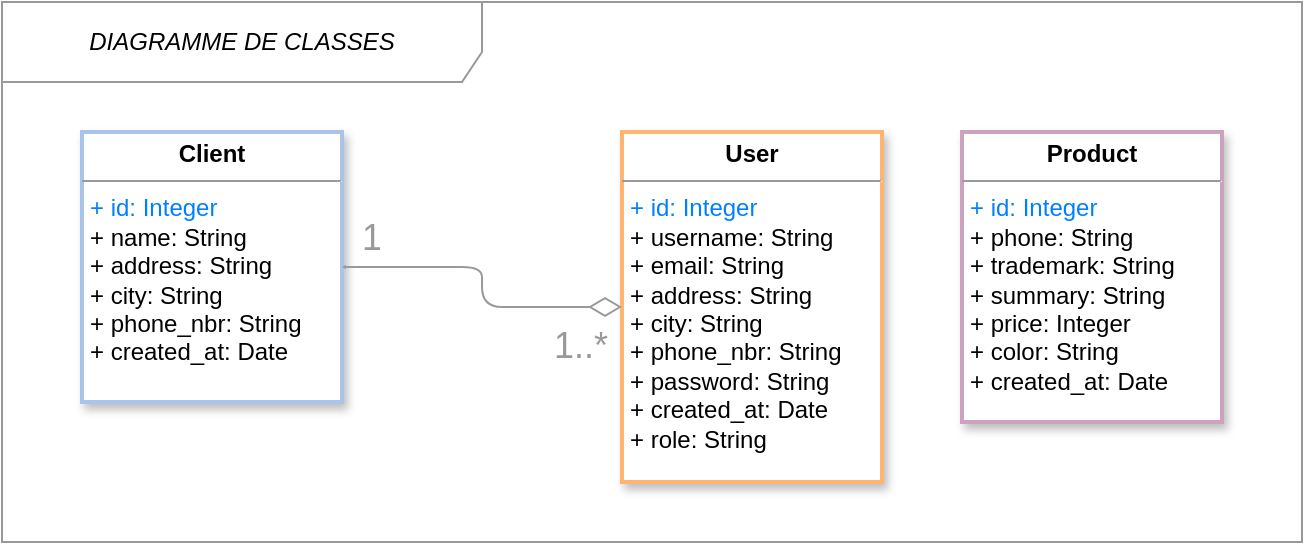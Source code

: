 <mxfile version="14.4.7" type="device"><diagram id="zo3Z8OIjbRjMRSa6nkiR" name="Page-1"><mxGraphModel dx="1090" dy="595" grid="1" gridSize="10" guides="1" tooltips="1" connect="1" arrows="1" fold="1" page="1" pageScale="1" pageWidth="827" pageHeight="1169" math="0" shadow="0"><root><mxCell id="0"/><mxCell id="1" parent="0"/><mxCell id="fkjt4uzKcZgQRxpVQ1lF-1" value="&lt;span style=&quot;font-size: 12px;&quot;&gt;DIAGRAMME DE CLASSES&lt;/span&gt;" style="shape=umlFrame;whiteSpace=wrap;html=1;width=240;height=40;fillColor=#FFFFFF;swimlaneFillColor=#ffffff;strokeColor=#999999;fontSize=12;fontStyle=2" parent="1" vertex="1"><mxGeometry x="220" y="60" width="650" height="270" as="geometry"/></mxCell><mxCell id="fkjt4uzKcZgQRxpVQ1lF-2" value="&lt;p style=&quot;margin: 0px ; margin-top: 4px ; text-align: center&quot;&gt;&lt;b&gt;User&lt;/b&gt;&lt;/p&gt;&lt;hr size=&quot;1&quot;&gt;&lt;p style=&quot;margin: 0px ; margin-left: 4px&quot;&gt;&lt;font color=&quot;#007fff&quot;&gt;+ id: Integer&lt;/font&gt;&lt;br&gt;&lt;/p&gt;&lt;p style=&quot;margin: 0px ; margin-left: 4px&quot;&gt;&lt;span&gt;+ username: String&lt;/span&gt;&lt;/p&gt;&lt;p style=&quot;margin: 0px ; margin-left: 4px&quot;&gt;&lt;span&gt;+ email: String&lt;/span&gt;&lt;/p&gt;&lt;p style=&quot;margin: 0px 0px 0px 4px&quot;&gt;+ address: String&lt;/p&gt;&lt;p style=&quot;margin: 0px 0px 0px 4px&quot;&gt;+ city: String&lt;/p&gt;&lt;p style=&quot;margin: 0px 0px 0px 4px&quot;&gt;+ phone_nbr: String&lt;/p&gt;&lt;p style=&quot;margin: 0px ; margin-left: 4px&quot;&gt;+ password: String&lt;/p&gt;&lt;p style=&quot;margin: 0px ; margin-left: 4px&quot;&gt;+ created_at: Date&lt;/p&gt;&lt;p style=&quot;margin: 0px ; margin-left: 4px&quot;&gt;+ role: String&lt;/p&gt;&lt;p style=&quot;margin: 0px ; margin-left: 4px&quot;&gt;&lt;br&gt;&lt;/p&gt;&lt;p style=&quot;margin: 0px ; margin-left: 4px&quot;&gt;&lt;span&gt;&amp;nbsp;&lt;/span&gt;&lt;/p&gt;&lt;p style=&quot;margin: 0px ; margin-left: 4px&quot;&gt;&lt;font color=&quot;#007FFF&quot;&gt;&lt;br&gt;&lt;/font&gt;&lt;/p&gt;" style="verticalAlign=top;align=left;overflow=fill;fontSize=12;fontFamily=Helvetica;html=1;fillColor=#FFFFFF;strokeWidth=2;shadow=1;strokeColor=#FFB570;" parent="1" vertex="1"><mxGeometry x="530" y="125" width="130" height="175" as="geometry"/></mxCell><mxCell id="fkjt4uzKcZgQRxpVQ1lF-3" value="&lt;p style=&quot;margin: 0px ; margin-top: 4px ; text-align: center&quot;&gt;&lt;b&gt;Client&lt;/b&gt;&lt;/p&gt;&lt;hr size=&quot;1&quot;&gt;&lt;p style=&quot;margin: 0px ; margin-left: 4px&quot;&gt;&lt;font color=&quot;#007fff&quot;&gt;+ id: Integer&lt;/font&gt;&lt;/p&gt;&lt;p style=&quot;margin: 0px 0px 0px 4px&quot;&gt;+ name: String&lt;br&gt;&lt;/p&gt;&lt;p style=&quot;margin: 0px 0px 0px 4px&quot;&gt;+ address: String&lt;/p&gt;&lt;p style=&quot;margin: 0px 0px 0px 4px&quot;&gt;+ city: String&lt;/p&gt;&lt;p style=&quot;margin: 0px 0px 0px 4px&quot;&gt;+ phone_nbr: String&lt;/p&gt;&lt;p style=&quot;margin: 0px 0px 0px 4px&quot;&gt;+ created_at: Date&lt;/p&gt;&lt;p style=&quot;margin: 0px 0px 0px 4px&quot;&gt;&lt;br&gt;&lt;/p&gt;&amp;nbsp;" style="verticalAlign=top;align=left;overflow=fill;fontSize=12;fontFamily=Helvetica;html=1;gradientDirection=north;strokeWidth=2;rounded=0;shadow=1;strokeColor=#A9C4EB;" parent="1" vertex="1"><mxGeometry x="260" y="125" width="130" height="135" as="geometry"/></mxCell><mxCell id="fkjt4uzKcZgQRxpVQ1lF-6" value="1..*" style="text;strokeColor=none;fillColor=none;align=left;verticalAlign=top;spacingLeft=4;spacingRight=4;overflow=hidden;rotatable=0;points=[[0,0.5],[1,0.5]];portConstraint=eastwest;fontSize=18;fontColor=#999999;" parent="1" vertex="1"><mxGeometry x="490" y="214" width="40" height="30" as="geometry"/></mxCell><mxCell id="fkjt4uzKcZgQRxpVQ1lF-8" value="" style="endArrow=open;html=1;endSize=0;startArrow=diamondThin;startSize=14;startFill=0;edgeStyle=orthogonalEdgeStyle;align=left;verticalAlign=bottom;entryX=1;entryY=0.5;entryDx=0;entryDy=0;exitX=0;exitY=0.5;exitDx=0;exitDy=0;strokeColor=#999999;" parent="1" source="fkjt4uzKcZgQRxpVQ1lF-2" target="fkjt4uzKcZgQRxpVQ1lF-3" edge="1"><mxGeometry x="-1" y="3" relative="1" as="geometry"><mxPoint x="222" y="248" as="sourcePoint"/><mxPoint x="248.9" y="199" as="targetPoint"/><Array as="points"><mxPoint x="460" y="213"/><mxPoint x="460" y="193"/></Array></mxGeometry></mxCell><mxCell id="fkjt4uzKcZgQRxpVQ1lF-9" value="&lt;p style=&quot;margin: 0px ; margin-top: 4px ; text-align: center&quot;&gt;&lt;b&gt;Product&lt;/b&gt;&lt;/p&gt;&lt;hr size=&quot;1&quot;&gt;&lt;p style=&quot;margin: 0px ; margin-left: 4px&quot;&gt;&lt;font color=&quot;#007fff&quot;&gt;+ id: Integer&lt;/font&gt;&lt;br&gt;&lt;/p&gt;&lt;p style=&quot;margin: 0px ; margin-left: 4px&quot;&gt;&lt;span&gt;+ phone: String&lt;/span&gt;&lt;/p&gt;&lt;p style=&quot;margin: 0px ; margin-left: 4px&quot;&gt;&lt;span&gt;+ trademark: String&lt;/span&gt;&lt;/p&gt;&lt;p style=&quot;margin: 0px ; margin-left: 4px&quot;&gt;&lt;span&gt;+ summary: String&lt;/span&gt;&lt;/p&gt;&lt;p style=&quot;margin: 0px ; margin-left: 4px&quot;&gt;&lt;span&gt;+ price: Integer&lt;/span&gt;&lt;/p&gt;&lt;p style=&quot;margin: 0px ; margin-left: 4px&quot;&gt;&lt;span&gt;+ color: String&lt;/span&gt;&lt;/p&gt;&lt;p style=&quot;margin: 0px ; margin-left: 4px&quot;&gt;+ created_at: Date&lt;/p&gt;&lt;p style=&quot;margin: 0px ; margin-left: 4px&quot;&gt;&lt;br&gt;&lt;/p&gt;&lt;p style=&quot;margin: 0px ; margin-left: 4px&quot;&gt;&lt;span&gt;&amp;nbsp;&lt;/span&gt;&lt;/p&gt;&lt;p style=&quot;margin: 0px ; margin-left: 4px&quot;&gt;&lt;font color=&quot;#007FFF&quot;&gt;&lt;br&gt;&lt;/font&gt;&lt;/p&gt;" style="verticalAlign=top;align=left;overflow=fill;fontSize=12;fontFamily=Helvetica;html=1;fillColor=#FFFFFF;strokeWidth=2;shadow=1;strokeColor=#CDA2BE;" parent="1" vertex="1"><mxGeometry x="700" y="125" width="130" height="145" as="geometry"/></mxCell><mxCell id="fkjt4uzKcZgQRxpVQ1lF-13" value="1" style="text;strokeColor=none;fillColor=none;align=left;verticalAlign=top;spacingLeft=4;spacingRight=4;overflow=hidden;rotatable=0;points=[[0,0.5],[1,0.5]];portConstraint=eastwest;fontSize=18;dashed=1;fontColor=#999999;" parent="1" vertex="1"><mxGeometry x="394" y="160" width="20" height="30" as="geometry"/></mxCell></root></mxGraphModel></diagram></mxfile>